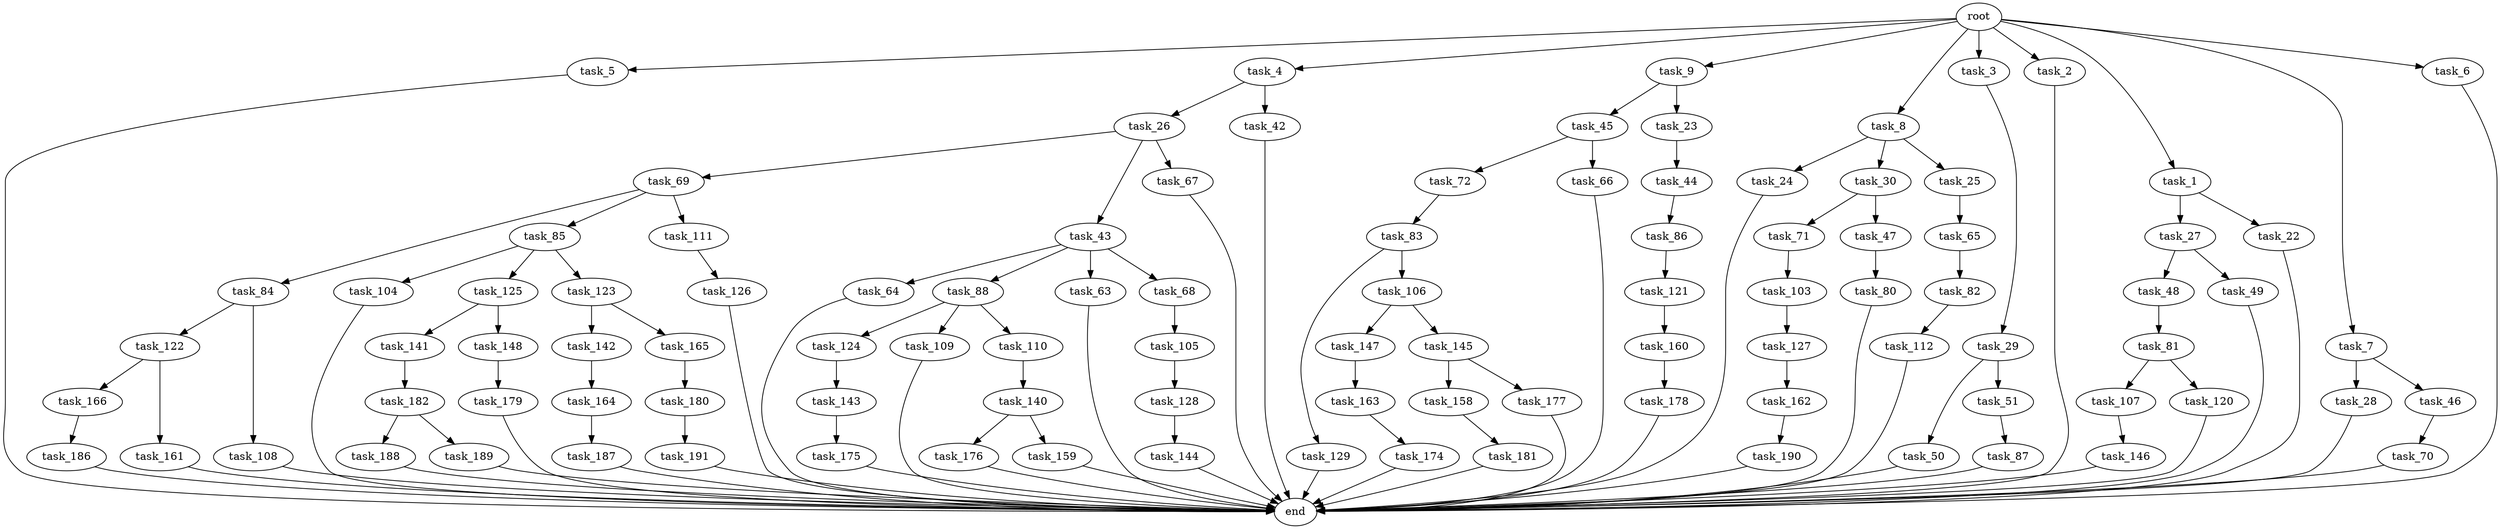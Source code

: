 digraph G {
  task_129 [size="343597383.680000"];
  task_27 [size="773094113.280000"];
  task_122 [size="3092376453.120000"];
  task_50 [size="6957847019.520000"];
  task_181 [size="2147483648.000000"];
  task_182 [size="343597383.680000"];
  task_187 [size="343597383.680000"];
  task_5 [size="10.240000"];
  task_4 [size="10.240000"];
  task_121 [size="4209067950.080000"];
  task_84 [size="3092376453.120000"];
  task_112 [size="4209067950.080000"];
  task_81 [size="1374389534.720000"];
  task_147 [size="8589934592.000000"];
  task_143 [size="6957847019.520000"];
  task_26 [size="8589934592.000000"];
  task_64 [size="3092376453.120000"];
  task_103 [size="6957847019.520000"];
  task_141 [size="2147483648.000000"];
  task_190 [size="2147483648.000000"];
  task_51 [size="6957847019.520000"];
  task_28 [size="3092376453.120000"];
  task_88 [size="3092376453.120000"];
  task_82 [size="2147483648.000000"];
  task_9 [size="10.240000"];
  task_44 [size="3092376453.120000"];
  task_174 [size="4209067950.080000"];
  task_142 [size="8589934592.000000"];
  root [size="0.000000"];
  task_8 [size="10.240000"];
  task_69 [size="773094113.280000"];
  task_86 [size="343597383.680000"];
  task_160 [size="4209067950.080000"];
  task_179 [size="3092376453.120000"];
  task_80 [size="773094113.280000"];
  task_166 [size="6957847019.520000"];
  task_83 [size="2147483648.000000"];
  task_105 [size="1374389534.720000"];
  task_188 [size="4209067950.080000"];
  task_140 [size="1374389534.720000"];
  task_158 [size="3092376453.120000"];
  task_24 [size="773094113.280000"];
  task_85 [size="3092376453.120000"];
  task_186 [size="5497558138.880000"];
  task_104 [size="2147483648.000000"];
  task_177 [size="3092376453.120000"];
  task_106 [size="343597383.680000"];
  task_43 [size="773094113.280000"];
  task_63 [size="3092376453.120000"];
  task_22 [size="773094113.280000"];
  task_3 [size="10.240000"];
  task_111 [size="3092376453.120000"];
  task_125 [size="2147483648.000000"];
  end [size="0.000000"];
  task_144 [size="1374389534.720000"];
  task_70 [size="2147483648.000000"];
  task_148 [size="2147483648.000000"];
  task_176 [size="6957847019.520000"];
  task_71 [size="2147483648.000000"];
  task_163 [size="773094113.280000"];
  task_161 [size="6957847019.520000"];
  task_107 [size="1374389534.720000"];
  task_165 [size="8589934592.000000"];
  task_30 [size="773094113.280000"];
  task_48 [size="8589934592.000000"];
  task_45 [size="3092376453.120000"];
  task_46 [size="3092376453.120000"];
  task_124 [size="343597383.680000"];
  task_145 [size="8589934592.000000"];
  task_162 [size="773094113.280000"];
  task_2 [size="10.240000"];
  task_1 [size="10.240000"];
  task_25 [size="773094113.280000"];
  task_68 [size="3092376453.120000"];
  task_146 [size="8589934592.000000"];
  task_29 [size="773094113.280000"];
  task_123 [size="2147483648.000000"];
  task_23 [size="3092376453.120000"];
  task_87 [size="6957847019.520000"];
  task_109 [size="343597383.680000"];
  task_72 [size="343597383.680000"];
  task_42 [size="8589934592.000000"];
  task_178 [size="6957847019.520000"];
  task_126 [size="8589934592.000000"];
  task_164 [size="3092376453.120000"];
  task_49 [size="8589934592.000000"];
  task_65 [size="4209067950.080000"];
  task_67 [size="773094113.280000"];
  task_7 [size="10.240000"];
  task_127 [size="8589934592.000000"];
  task_189 [size="4209067950.080000"];
  task_128 [size="5497558138.880000"];
  task_110 [size="343597383.680000"];
  task_120 [size="1374389534.720000"];
  task_47 [size="2147483648.000000"];
  task_191 [size="6957847019.520000"];
  task_6 [size="10.240000"];
  task_180 [size="6957847019.520000"];
  task_108 [size="3092376453.120000"];
  task_66 [size="343597383.680000"];
  task_159 [size="6957847019.520000"];
  task_175 [size="343597383.680000"];

  task_129 -> end [size="1.000000"];
  task_27 -> task_49 [size="838860800.000000"];
  task_27 -> task_48 [size="838860800.000000"];
  task_122 -> task_161 [size="679477248.000000"];
  task_122 -> task_166 [size="679477248.000000"];
  task_50 -> end [size="1.000000"];
  task_181 -> end [size="1.000000"];
  task_182 -> task_188 [size="411041792.000000"];
  task_182 -> task_189 [size="411041792.000000"];
  task_187 -> end [size="1.000000"];
  task_5 -> end [size="1.000000"];
  task_4 -> task_42 [size="838860800.000000"];
  task_4 -> task_26 [size="838860800.000000"];
  task_121 -> task_160 [size="411041792.000000"];
  task_84 -> task_108 [size="301989888.000000"];
  task_84 -> task_122 [size="301989888.000000"];
  task_112 -> end [size="1.000000"];
  task_81 -> task_120 [size="134217728.000000"];
  task_81 -> task_107 [size="134217728.000000"];
  task_147 -> task_163 [size="75497472.000000"];
  task_143 -> task_175 [size="33554432.000000"];
  task_26 -> task_69 [size="75497472.000000"];
  task_26 -> task_67 [size="75497472.000000"];
  task_26 -> task_43 [size="75497472.000000"];
  task_64 -> end [size="1.000000"];
  task_103 -> task_127 [size="838860800.000000"];
  task_141 -> task_182 [size="33554432.000000"];
  task_190 -> end [size="1.000000"];
  task_51 -> task_87 [size="679477248.000000"];
  task_28 -> end [size="1.000000"];
  task_88 -> task_124 [size="33554432.000000"];
  task_88 -> task_109 [size="33554432.000000"];
  task_88 -> task_110 [size="33554432.000000"];
  task_82 -> task_112 [size="411041792.000000"];
  task_9 -> task_45 [size="301989888.000000"];
  task_9 -> task_23 [size="301989888.000000"];
  task_44 -> task_86 [size="33554432.000000"];
  task_174 -> end [size="1.000000"];
  task_142 -> task_164 [size="301989888.000000"];
  root -> task_8 [size="1.000000"];
  root -> task_2 [size="1.000000"];
  root -> task_5 [size="1.000000"];
  root -> task_4 [size="1.000000"];
  root -> task_9 [size="1.000000"];
  root -> task_1 [size="1.000000"];
  root -> task_7 [size="1.000000"];
  root -> task_6 [size="1.000000"];
  root -> task_3 [size="1.000000"];
  task_8 -> task_30 [size="75497472.000000"];
  task_8 -> task_24 [size="75497472.000000"];
  task_8 -> task_25 [size="75497472.000000"];
  task_69 -> task_111 [size="301989888.000000"];
  task_69 -> task_84 [size="301989888.000000"];
  task_69 -> task_85 [size="301989888.000000"];
  task_86 -> task_121 [size="411041792.000000"];
  task_160 -> task_178 [size="679477248.000000"];
  task_179 -> end [size="1.000000"];
  task_80 -> end [size="1.000000"];
  task_166 -> task_186 [size="536870912.000000"];
  task_83 -> task_129 [size="33554432.000000"];
  task_83 -> task_106 [size="33554432.000000"];
  task_105 -> task_128 [size="536870912.000000"];
  task_188 -> end [size="1.000000"];
  task_140 -> task_159 [size="679477248.000000"];
  task_140 -> task_176 [size="679477248.000000"];
  task_158 -> task_181 [size="209715200.000000"];
  task_24 -> end [size="1.000000"];
  task_85 -> task_104 [size="209715200.000000"];
  task_85 -> task_125 [size="209715200.000000"];
  task_85 -> task_123 [size="209715200.000000"];
  task_186 -> end [size="1.000000"];
  task_104 -> end [size="1.000000"];
  task_177 -> end [size="1.000000"];
  task_106 -> task_147 [size="838860800.000000"];
  task_106 -> task_145 [size="838860800.000000"];
  task_43 -> task_63 [size="301989888.000000"];
  task_43 -> task_64 [size="301989888.000000"];
  task_43 -> task_88 [size="301989888.000000"];
  task_43 -> task_68 [size="301989888.000000"];
  task_63 -> end [size="1.000000"];
  task_22 -> end [size="1.000000"];
  task_3 -> task_29 [size="75497472.000000"];
  task_111 -> task_126 [size="838860800.000000"];
  task_125 -> task_148 [size="209715200.000000"];
  task_125 -> task_141 [size="209715200.000000"];
  task_144 -> end [size="1.000000"];
  task_70 -> end [size="1.000000"];
  task_148 -> task_179 [size="301989888.000000"];
  task_176 -> end [size="1.000000"];
  task_71 -> task_103 [size="679477248.000000"];
  task_163 -> task_174 [size="411041792.000000"];
  task_161 -> end [size="1.000000"];
  task_107 -> task_146 [size="838860800.000000"];
  task_165 -> task_180 [size="679477248.000000"];
  task_30 -> task_47 [size="209715200.000000"];
  task_30 -> task_71 [size="209715200.000000"];
  task_48 -> task_81 [size="134217728.000000"];
  task_45 -> task_72 [size="33554432.000000"];
  task_45 -> task_66 [size="33554432.000000"];
  task_46 -> task_70 [size="209715200.000000"];
  task_124 -> task_143 [size="679477248.000000"];
  task_145 -> task_158 [size="301989888.000000"];
  task_145 -> task_177 [size="301989888.000000"];
  task_162 -> task_190 [size="209715200.000000"];
  task_2 -> end [size="1.000000"];
  task_1 -> task_22 [size="75497472.000000"];
  task_1 -> task_27 [size="75497472.000000"];
  task_25 -> task_65 [size="411041792.000000"];
  task_68 -> task_105 [size="134217728.000000"];
  task_146 -> end [size="1.000000"];
  task_29 -> task_51 [size="679477248.000000"];
  task_29 -> task_50 [size="679477248.000000"];
  task_123 -> task_142 [size="838860800.000000"];
  task_123 -> task_165 [size="838860800.000000"];
  task_23 -> task_44 [size="301989888.000000"];
  task_87 -> end [size="1.000000"];
  task_109 -> end [size="1.000000"];
  task_72 -> task_83 [size="209715200.000000"];
  task_42 -> end [size="1.000000"];
  task_178 -> end [size="1.000000"];
  task_126 -> end [size="1.000000"];
  task_164 -> task_187 [size="33554432.000000"];
  task_49 -> end [size="1.000000"];
  task_65 -> task_82 [size="209715200.000000"];
  task_67 -> end [size="1.000000"];
  task_7 -> task_46 [size="301989888.000000"];
  task_7 -> task_28 [size="301989888.000000"];
  task_127 -> task_162 [size="75497472.000000"];
  task_189 -> end [size="1.000000"];
  task_128 -> task_144 [size="134217728.000000"];
  task_110 -> task_140 [size="134217728.000000"];
  task_120 -> end [size="1.000000"];
  task_47 -> task_80 [size="75497472.000000"];
  task_191 -> end [size="1.000000"];
  task_6 -> end [size="1.000000"];
  task_180 -> task_191 [size="679477248.000000"];
  task_108 -> end [size="1.000000"];
  task_66 -> end [size="1.000000"];
  task_159 -> end [size="1.000000"];
  task_175 -> end [size="1.000000"];
}
